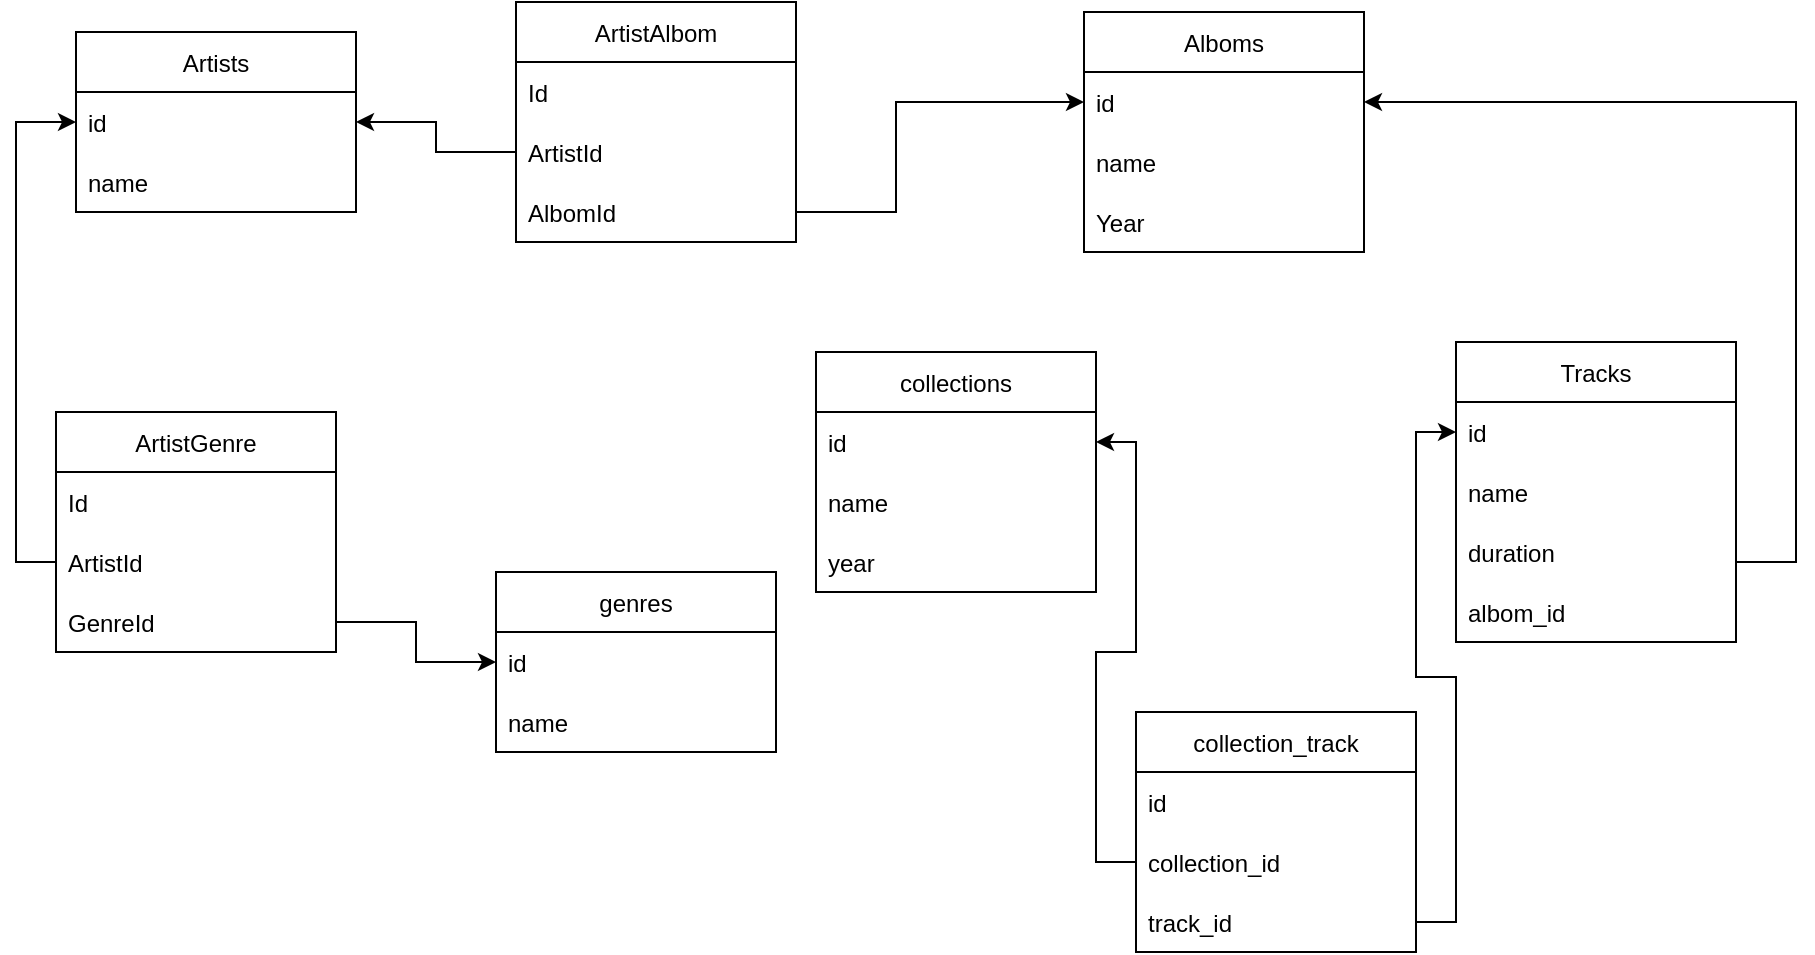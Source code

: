 <mxfile version="16.6.1" type="device"><diagram id="C5RBs43oDa-KdzZeNtuy" name="Page-1"><mxGraphModel dx="1656" dy="516" grid="1" gridSize="10" guides="1" tooltips="1" connect="1" arrows="1" fold="1" page="1" pageScale="1" pageWidth="827" pageHeight="1169" math="0" shadow="0"><root><mxCell id="WIyWlLk6GJQsqaUBKTNV-0"/><mxCell id="WIyWlLk6GJQsqaUBKTNV-1" parent="WIyWlLk6GJQsqaUBKTNV-0"/><mxCell id="DodERna_vJOuyUF_Kdsa-0" value="Alboms" style="swimlane;fontStyle=0;childLayout=stackLayout;horizontal=1;startSize=30;horizontalStack=0;resizeParent=1;resizeParentMax=0;resizeLast=0;collapsible=1;marginBottom=0;" parent="WIyWlLk6GJQsqaUBKTNV-1" vertex="1"><mxGeometry x="414" y="30" width="140" height="120" as="geometry"/></mxCell><mxCell id="DodERna_vJOuyUF_Kdsa-2" value="id" style="text;strokeColor=none;fillColor=none;align=left;verticalAlign=middle;spacingLeft=4;spacingRight=4;overflow=hidden;points=[[0,0.5],[1,0.5]];portConstraint=eastwest;rotatable=0;" parent="DodERna_vJOuyUF_Kdsa-0" vertex="1"><mxGeometry y="30" width="140" height="30" as="geometry"/></mxCell><mxCell id="DodERna_vJOuyUF_Kdsa-3" value="name" style="text;strokeColor=none;fillColor=none;align=left;verticalAlign=middle;spacingLeft=4;spacingRight=4;overflow=hidden;points=[[0,0.5],[1,0.5]];portConstraint=eastwest;rotatable=0;" parent="DodERna_vJOuyUF_Kdsa-0" vertex="1"><mxGeometry y="60" width="140" height="30" as="geometry"/></mxCell><mxCell id="DodERna_vJOuyUF_Kdsa-13" value="Year" style="text;strokeColor=none;fillColor=none;align=left;verticalAlign=middle;spacingLeft=4;spacingRight=4;overflow=hidden;points=[[0,0.5],[1,0.5]];portConstraint=eastwest;rotatable=0;" parent="DodERna_vJOuyUF_Kdsa-0" vertex="1"><mxGeometry y="90" width="140" height="30" as="geometry"/></mxCell><mxCell id="DodERna_vJOuyUF_Kdsa-4" value="Artists" style="swimlane;fontStyle=0;childLayout=stackLayout;horizontal=1;startSize=30;horizontalStack=0;resizeParent=1;resizeParentMax=0;resizeLast=0;collapsible=1;marginBottom=0;" parent="WIyWlLk6GJQsqaUBKTNV-1" vertex="1"><mxGeometry x="-90" y="40" width="140" height="90" as="geometry"/></mxCell><mxCell id="DodERna_vJOuyUF_Kdsa-5" value="id" style="text;strokeColor=none;fillColor=none;align=left;verticalAlign=middle;spacingLeft=4;spacingRight=4;overflow=hidden;points=[[0,0.5],[1,0.5]];portConstraint=eastwest;rotatable=0;" parent="DodERna_vJOuyUF_Kdsa-4" vertex="1"><mxGeometry y="30" width="140" height="30" as="geometry"/></mxCell><mxCell id="DodERna_vJOuyUF_Kdsa-6" value="name" style="text;strokeColor=none;fillColor=none;align=left;verticalAlign=middle;spacingLeft=4;spacingRight=4;overflow=hidden;points=[[0,0.5],[1,0.5]];portConstraint=eastwest;rotatable=0;" parent="DodERna_vJOuyUF_Kdsa-4" vertex="1"><mxGeometry y="60" width="140" height="30" as="geometry"/></mxCell><mxCell id="DodERna_vJOuyUF_Kdsa-9" value="Tracks" style="swimlane;fontStyle=0;childLayout=stackLayout;horizontal=1;startSize=30;horizontalStack=0;resizeParent=1;resizeParentMax=0;resizeLast=0;collapsible=1;marginBottom=0;" parent="WIyWlLk6GJQsqaUBKTNV-1" vertex="1"><mxGeometry x="600" y="195" width="140" height="150" as="geometry"/></mxCell><mxCell id="DodERna_vJOuyUF_Kdsa-16" value="id" style="text;strokeColor=none;fillColor=none;align=left;verticalAlign=middle;spacingLeft=4;spacingRight=4;overflow=hidden;points=[[0,0.5],[1,0.5]];portConstraint=eastwest;rotatable=0;" parent="DodERna_vJOuyUF_Kdsa-9" vertex="1"><mxGeometry y="30" width="140" height="30" as="geometry"/></mxCell><mxCell id="DodERna_vJOuyUF_Kdsa-11" value="name" style="text;strokeColor=none;fillColor=none;align=left;verticalAlign=middle;spacingLeft=4;spacingRight=4;overflow=hidden;points=[[0,0.5],[1,0.5]];portConstraint=eastwest;rotatable=0;" parent="DodERna_vJOuyUF_Kdsa-9" vertex="1"><mxGeometry y="60" width="140" height="30" as="geometry"/></mxCell><mxCell id="DodERna_vJOuyUF_Kdsa-12" value="duration" style="text;strokeColor=none;fillColor=none;align=left;verticalAlign=middle;spacingLeft=4;spacingRight=4;overflow=hidden;points=[[0,0.5],[1,0.5]];portConstraint=eastwest;rotatable=0;" parent="DodERna_vJOuyUF_Kdsa-9" vertex="1"><mxGeometry y="90" width="140" height="30" as="geometry"/></mxCell><mxCell id="yMI1uNggp7OQoi9aHagY-2" value="albom_id" style="text;strokeColor=none;fillColor=none;align=left;verticalAlign=middle;spacingLeft=4;spacingRight=4;overflow=hidden;points=[[0,0.5],[1,0.5]];portConstraint=eastwest;rotatable=0;" parent="DodERna_vJOuyUF_Kdsa-9" vertex="1"><mxGeometry y="120" width="140" height="30" as="geometry"/></mxCell><mxCell id="maknDPgwgaKKBfcdPP2v-0" value="genres" style="swimlane;fontStyle=0;childLayout=stackLayout;horizontal=1;startSize=30;horizontalStack=0;resizeParent=1;resizeParentMax=0;resizeLast=0;collapsible=1;marginBottom=0;" parent="WIyWlLk6GJQsqaUBKTNV-1" vertex="1"><mxGeometry x="120" y="310" width="140" height="90" as="geometry"/></mxCell><mxCell id="maknDPgwgaKKBfcdPP2v-1" value="id" style="text;strokeColor=none;fillColor=none;align=left;verticalAlign=middle;spacingLeft=4;spacingRight=4;overflow=hidden;points=[[0,0.5],[1,0.5]];portConstraint=eastwest;rotatable=0;" parent="maknDPgwgaKKBfcdPP2v-0" vertex="1"><mxGeometry y="30" width="140" height="30" as="geometry"/></mxCell><mxCell id="maknDPgwgaKKBfcdPP2v-2" value="name" style="text;strokeColor=none;fillColor=none;align=left;verticalAlign=middle;spacingLeft=4;spacingRight=4;overflow=hidden;points=[[0,0.5],[1,0.5]];portConstraint=eastwest;rotatable=0;" parent="maknDPgwgaKKBfcdPP2v-0" vertex="1"><mxGeometry y="60" width="140" height="30" as="geometry"/></mxCell><mxCell id="maknDPgwgaKKBfcdPP2v-25" value="collections" style="swimlane;fontStyle=0;childLayout=stackLayout;horizontal=1;startSize=30;horizontalStack=0;resizeParent=1;resizeParentMax=0;resizeLast=0;collapsible=1;marginBottom=0;" parent="WIyWlLk6GJQsqaUBKTNV-1" vertex="1"><mxGeometry x="280" y="200" width="140" height="120" as="geometry"/></mxCell><mxCell id="maknDPgwgaKKBfcdPP2v-26" value="id" style="text;strokeColor=none;fillColor=none;align=left;verticalAlign=middle;spacingLeft=4;spacingRight=4;overflow=hidden;points=[[0,0.5],[1,0.5]];portConstraint=eastwest;rotatable=0;" parent="maknDPgwgaKKBfcdPP2v-25" vertex="1"><mxGeometry y="30" width="140" height="30" as="geometry"/></mxCell><mxCell id="maknDPgwgaKKBfcdPP2v-27" value="name" style="text;strokeColor=none;fillColor=none;align=left;verticalAlign=middle;spacingLeft=4;spacingRight=4;overflow=hidden;points=[[0,0.5],[1,0.5]];portConstraint=eastwest;rotatable=0;" parent="maknDPgwgaKKBfcdPP2v-25" vertex="1"><mxGeometry y="60" width="140" height="30" as="geometry"/></mxCell><mxCell id="maknDPgwgaKKBfcdPP2v-28" value="year" style="text;strokeColor=none;fillColor=none;align=left;verticalAlign=middle;spacingLeft=4;spacingRight=4;overflow=hidden;points=[[0,0.5],[1,0.5]];portConstraint=eastwest;rotatable=0;" parent="maknDPgwgaKKBfcdPP2v-25" vertex="1"><mxGeometry y="90" width="140" height="30" as="geometry"/></mxCell><mxCell id="12BxSXMWB0XdKAhbPfMo-0" value="ArtistGenre" style="swimlane;fontStyle=0;childLayout=stackLayout;horizontal=1;startSize=30;horizontalStack=0;resizeParent=1;resizeParentMax=0;resizeLast=0;collapsible=1;marginBottom=0;" parent="WIyWlLk6GJQsqaUBKTNV-1" vertex="1"><mxGeometry x="-100" y="230" width="140" height="120" as="geometry"/></mxCell><mxCell id="12BxSXMWB0XdKAhbPfMo-2" value="Id" style="text;strokeColor=none;fillColor=none;align=left;verticalAlign=middle;spacingLeft=4;spacingRight=4;overflow=hidden;points=[[0,0.5],[1,0.5]];portConstraint=eastwest;rotatable=0;" parent="12BxSXMWB0XdKAhbPfMo-0" vertex="1"><mxGeometry y="30" width="140" height="30" as="geometry"/></mxCell><mxCell id="12BxSXMWB0XdKAhbPfMo-1" value="ArtistId" style="text;strokeColor=none;fillColor=none;align=left;verticalAlign=middle;spacingLeft=4;spacingRight=4;overflow=hidden;points=[[0,0.5],[1,0.5]];portConstraint=eastwest;rotatable=0;" parent="12BxSXMWB0XdKAhbPfMo-0" vertex="1"><mxGeometry y="60" width="140" height="30" as="geometry"/></mxCell><mxCell id="12BxSXMWB0XdKAhbPfMo-13" value="GenreId" style="text;strokeColor=none;fillColor=none;align=left;verticalAlign=middle;spacingLeft=4;spacingRight=4;overflow=hidden;points=[[0,0.5],[1,0.5]];portConstraint=eastwest;rotatable=0;" parent="12BxSXMWB0XdKAhbPfMo-0" vertex="1"><mxGeometry y="90" width="140" height="30" as="geometry"/></mxCell><mxCell id="12BxSXMWB0XdKAhbPfMo-5" style="edgeStyle=orthogonalEdgeStyle;rounded=0;orthogonalLoop=1;jettySize=auto;html=1;exitX=1;exitY=0.5;exitDx=0;exitDy=0;entryX=0;entryY=0.5;entryDx=0;entryDy=0;" parent="WIyWlLk6GJQsqaUBKTNV-1" source="12BxSXMWB0XdKAhbPfMo-13" target="maknDPgwgaKKBfcdPP2v-1" edge="1"><mxGeometry relative="1" as="geometry"/></mxCell><mxCell id="12BxSXMWB0XdKAhbPfMo-6" style="edgeStyle=orthogonalEdgeStyle;rounded=0;orthogonalLoop=1;jettySize=auto;html=1;exitX=0;exitY=0.5;exitDx=0;exitDy=0;entryX=0;entryY=0.5;entryDx=0;entryDy=0;" parent="WIyWlLk6GJQsqaUBKTNV-1" source="12BxSXMWB0XdKAhbPfMo-1" target="DodERna_vJOuyUF_Kdsa-5" edge="1"><mxGeometry relative="1" as="geometry"/></mxCell><mxCell id="12BxSXMWB0XdKAhbPfMo-7" value="ArtistAlbom" style="swimlane;fontStyle=0;childLayout=stackLayout;horizontal=1;startSize=30;horizontalStack=0;resizeParent=1;resizeParentMax=0;resizeLast=0;collapsible=1;marginBottom=0;" parent="WIyWlLk6GJQsqaUBKTNV-1" vertex="1"><mxGeometry x="130" y="25" width="140" height="120" as="geometry"/></mxCell><mxCell id="12BxSXMWB0XdKAhbPfMo-9" value="Id" style="text;strokeColor=none;fillColor=none;align=left;verticalAlign=middle;spacingLeft=4;spacingRight=4;overflow=hidden;points=[[0,0.5],[1,0.5]];portConstraint=eastwest;rotatable=0;" parent="12BxSXMWB0XdKAhbPfMo-7" vertex="1"><mxGeometry y="30" width="140" height="30" as="geometry"/></mxCell><mxCell id="12BxSXMWB0XdKAhbPfMo-8" value="ArtistId" style="text;strokeColor=none;fillColor=none;align=left;verticalAlign=middle;spacingLeft=4;spacingRight=4;overflow=hidden;points=[[0,0.5],[1,0.5]];portConstraint=eastwest;rotatable=0;" parent="12BxSXMWB0XdKAhbPfMo-7" vertex="1"><mxGeometry y="60" width="140" height="30" as="geometry"/></mxCell><mxCell id="12BxSXMWB0XdKAhbPfMo-15" value="AlbomId" style="text;strokeColor=none;fillColor=none;align=left;verticalAlign=middle;spacingLeft=4;spacingRight=4;overflow=hidden;points=[[0,0.5],[1,0.5]];portConstraint=eastwest;rotatable=0;" parent="12BxSXMWB0XdKAhbPfMo-7" vertex="1"><mxGeometry y="90" width="140" height="30" as="geometry"/></mxCell><mxCell id="12BxSXMWB0XdKAhbPfMo-11" style="edgeStyle=orthogonalEdgeStyle;rounded=0;orthogonalLoop=1;jettySize=auto;html=1;exitX=0;exitY=0.5;exitDx=0;exitDy=0;entryX=1;entryY=0.5;entryDx=0;entryDy=0;" parent="WIyWlLk6GJQsqaUBKTNV-1" source="12BxSXMWB0XdKAhbPfMo-8" target="DodERna_vJOuyUF_Kdsa-5" edge="1"><mxGeometry relative="1" as="geometry"/></mxCell><mxCell id="12BxSXMWB0XdKAhbPfMo-16" style="edgeStyle=orthogonalEdgeStyle;rounded=0;orthogonalLoop=1;jettySize=auto;html=1;exitX=1;exitY=0.5;exitDx=0;exitDy=0;entryX=0;entryY=0.5;entryDx=0;entryDy=0;" parent="WIyWlLk6GJQsqaUBKTNV-1" source="12BxSXMWB0XdKAhbPfMo-15" target="DodERna_vJOuyUF_Kdsa-2" edge="1"><mxGeometry relative="1" as="geometry"><Array as="points"><mxPoint x="320" y="130"/><mxPoint x="320" y="75"/></Array></mxGeometry></mxCell><mxCell id="yMI1uNggp7OQoi9aHagY-4" style="edgeStyle=orthogonalEdgeStyle;rounded=0;orthogonalLoop=1;jettySize=auto;html=1;exitX=1;exitY=0.5;exitDx=0;exitDy=0;entryX=1;entryY=0.5;entryDx=0;entryDy=0;" parent="WIyWlLk6GJQsqaUBKTNV-1" source="yMI1uNggp7OQoi9aHagY-2" target="DodERna_vJOuyUF_Kdsa-2" edge="1"><mxGeometry relative="1" as="geometry"><Array as="points"><mxPoint x="770" y="305"/><mxPoint x="770" y="75"/></Array></mxGeometry></mxCell><mxCell id="ImkuTh3ZzSVEOp8lbs2c-0" value="collection_track" style="swimlane;fontStyle=0;childLayout=stackLayout;horizontal=1;startSize=30;horizontalStack=0;resizeParent=1;resizeParentMax=0;resizeLast=0;collapsible=1;marginBottom=0;" vertex="1" parent="WIyWlLk6GJQsqaUBKTNV-1"><mxGeometry x="440" y="380" width="140" height="120" as="geometry"/></mxCell><mxCell id="ImkuTh3ZzSVEOp8lbs2c-1" value="id" style="text;strokeColor=none;fillColor=none;align=left;verticalAlign=middle;spacingLeft=4;spacingRight=4;overflow=hidden;points=[[0,0.5],[1,0.5]];portConstraint=eastwest;rotatable=0;" vertex="1" parent="ImkuTh3ZzSVEOp8lbs2c-0"><mxGeometry y="30" width="140" height="30" as="geometry"/></mxCell><mxCell id="ImkuTh3ZzSVEOp8lbs2c-2" value="collection_id" style="text;strokeColor=none;fillColor=none;align=left;verticalAlign=middle;spacingLeft=4;spacingRight=4;overflow=hidden;points=[[0,0.5],[1,0.5]];portConstraint=eastwest;rotatable=0;" vertex="1" parent="ImkuTh3ZzSVEOp8lbs2c-0"><mxGeometry y="60" width="140" height="30" as="geometry"/></mxCell><mxCell id="ImkuTh3ZzSVEOp8lbs2c-3" value="track_id" style="text;strokeColor=none;fillColor=none;align=left;verticalAlign=middle;spacingLeft=4;spacingRight=4;overflow=hidden;points=[[0,0.5],[1,0.5]];portConstraint=eastwest;rotatable=0;" vertex="1" parent="ImkuTh3ZzSVEOp8lbs2c-0"><mxGeometry y="90" width="140" height="30" as="geometry"/></mxCell><mxCell id="ImkuTh3ZzSVEOp8lbs2c-4" style="edgeStyle=orthogonalEdgeStyle;rounded=0;orthogonalLoop=1;jettySize=auto;html=1;exitX=0;exitY=0.5;exitDx=0;exitDy=0;entryX=1;entryY=0.5;entryDx=0;entryDy=0;" edge="1" parent="WIyWlLk6GJQsqaUBKTNV-1" source="ImkuTh3ZzSVEOp8lbs2c-2" target="maknDPgwgaKKBfcdPP2v-26"><mxGeometry relative="1" as="geometry"/></mxCell><mxCell id="ImkuTh3ZzSVEOp8lbs2c-5" style="edgeStyle=orthogonalEdgeStyle;rounded=0;orthogonalLoop=1;jettySize=auto;html=1;exitX=1;exitY=0.5;exitDx=0;exitDy=0;entryX=0;entryY=0.5;entryDx=0;entryDy=0;" edge="1" parent="WIyWlLk6GJQsqaUBKTNV-1" source="ImkuTh3ZzSVEOp8lbs2c-3" target="DodERna_vJOuyUF_Kdsa-16"><mxGeometry relative="1" as="geometry"/></mxCell></root></mxGraphModel></diagram></mxfile>